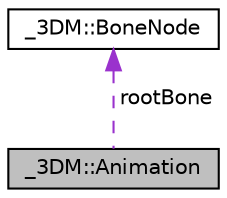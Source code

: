 digraph "_3DM::Animation"
{
 // INTERACTIVE_SVG=YES
 // LATEX_PDF_SIZE
  edge [fontname="Helvetica",fontsize="10",labelfontname="Helvetica",labelfontsize="10"];
  node [fontname="Helvetica",fontsize="10",shape=record];
  Node1 [label="_3DM::Animation",height=0.2,width=0.4,color="black", fillcolor="grey75", style="filled", fontcolor="black",tooltip=" "];
  Node2 -> Node1 [dir="back",color="darkorchid3",fontsize="10",style="dashed",label=" rootBone" ,fontname="Helvetica"];
  Node2 [label="_3DM::BoneNode",height=0.2,width=0.4,color="black", fillcolor="white", style="filled",URL="$dc/dce/struct__3_d_m_1_1_bone_node.html",tooltip=" "];
}

